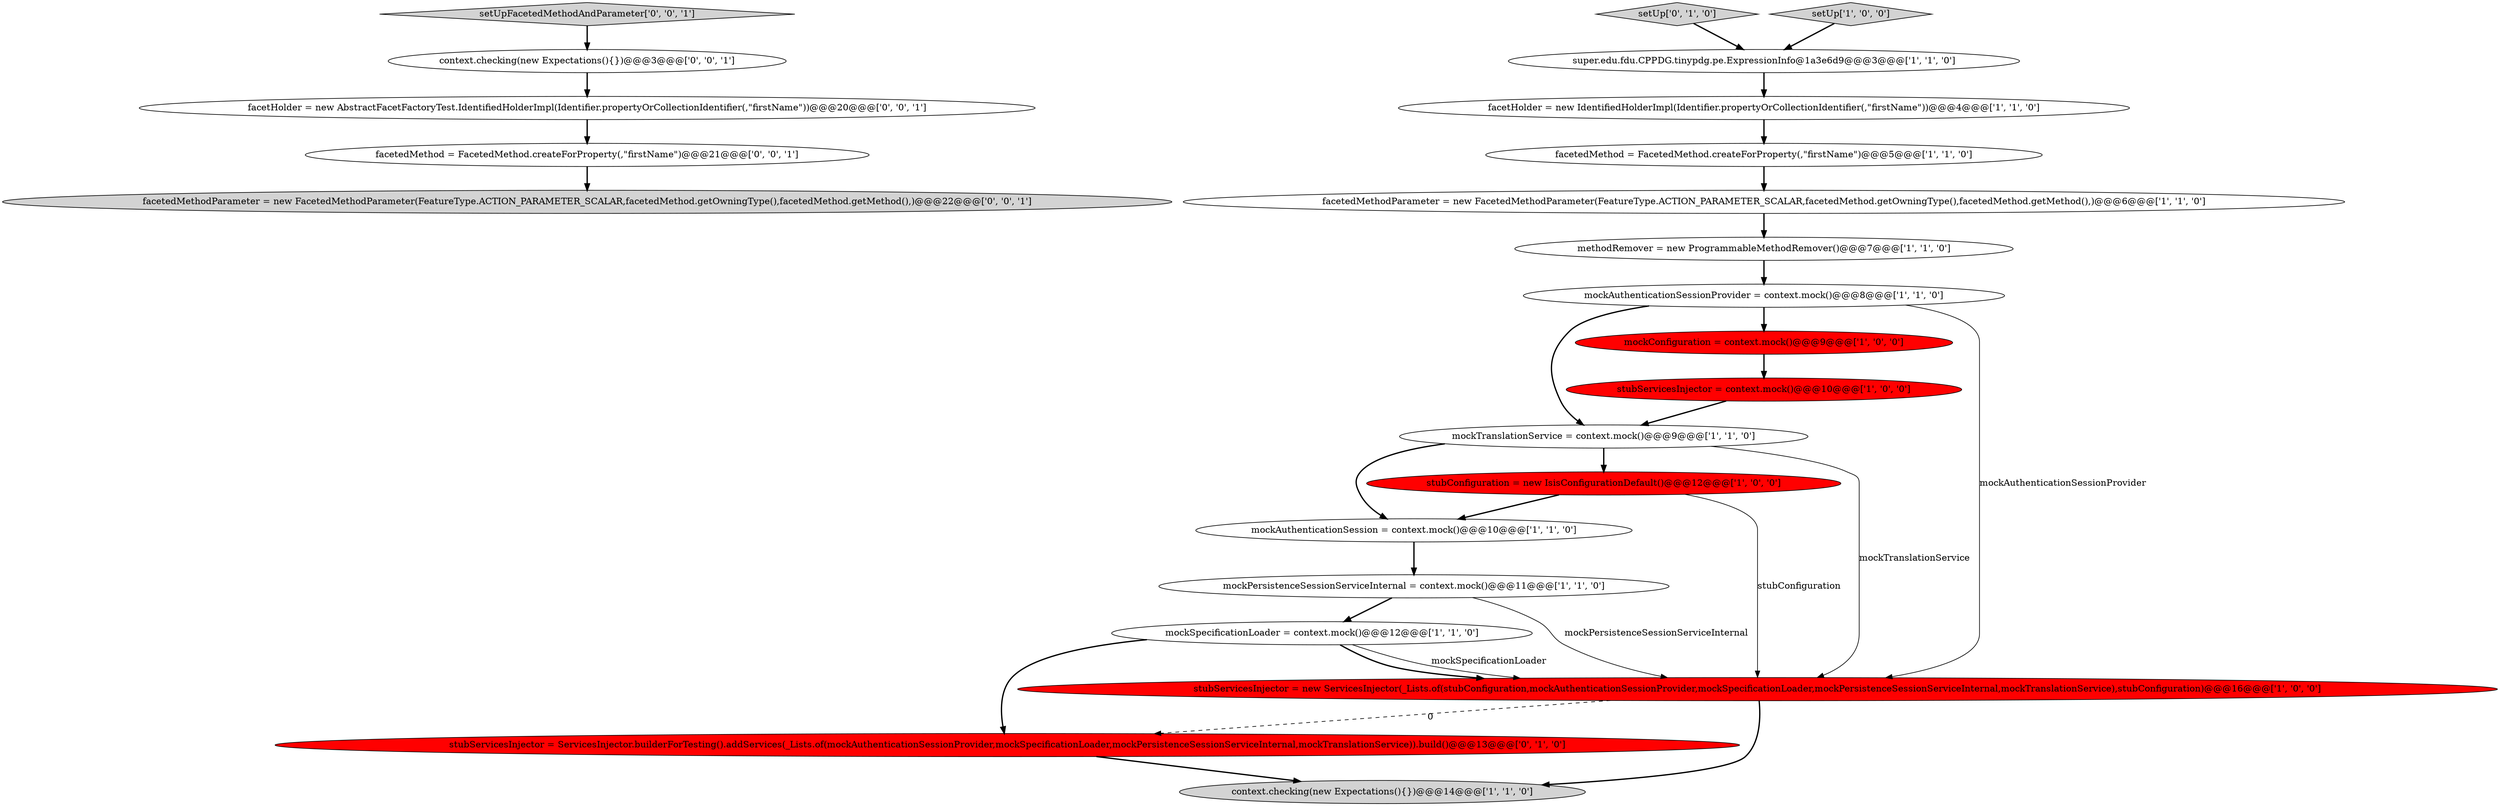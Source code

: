 digraph {
19 [style = filled, label = "facetedMethodParameter = new FacetedMethodParameter(FeatureType.ACTION_PARAMETER_SCALAR,facetedMethod.getOwningType(),facetedMethod.getMethod(),)@@@22@@@['0', '0', '1']", fillcolor = lightgray, shape = ellipse image = "AAA0AAABBB3BBB"];
3 [style = filled, label = "mockConfiguration = context.mock()@@@9@@@['1', '0', '0']", fillcolor = red, shape = ellipse image = "AAA1AAABBB1BBB"];
1 [style = filled, label = "mockSpecificationLoader = context.mock()@@@12@@@['1', '1', '0']", fillcolor = white, shape = ellipse image = "AAA0AAABBB1BBB"];
0 [style = filled, label = "super.edu.fdu.CPPDG.tinypdg.pe.ExpressionInfo@1a3e6d9@@@3@@@['1', '1', '0']", fillcolor = white, shape = ellipse image = "AAA0AAABBB1BBB"];
16 [style = filled, label = "setUp['0', '1', '0']", fillcolor = lightgray, shape = diamond image = "AAA0AAABBB2BBB"];
11 [style = filled, label = "stubServicesInjector = context.mock()@@@10@@@['1', '0', '0']", fillcolor = red, shape = ellipse image = "AAA1AAABBB1BBB"];
13 [style = filled, label = "setUp['1', '0', '0']", fillcolor = lightgray, shape = diamond image = "AAA0AAABBB1BBB"];
14 [style = filled, label = "mockTranslationService = context.mock()@@@9@@@['1', '1', '0']", fillcolor = white, shape = ellipse image = "AAA0AAABBB1BBB"];
9 [style = filled, label = "mockPersistenceSessionServiceInternal = context.mock()@@@11@@@['1', '1', '0']", fillcolor = white, shape = ellipse image = "AAA0AAABBB1BBB"];
22 [style = filled, label = "setUpFacetedMethodAndParameter['0', '0', '1']", fillcolor = lightgray, shape = diamond image = "AAA0AAABBB3BBB"];
18 [style = filled, label = "facetHolder = new AbstractFacetFactoryTest.IdentifiedHolderImpl(Identifier.propertyOrCollectionIdentifier(,\"firstName\"))@@@20@@@['0', '0', '1']", fillcolor = white, shape = ellipse image = "AAA0AAABBB3BBB"];
2 [style = filled, label = "facetHolder = new IdentifiedHolderImpl(Identifier.propertyOrCollectionIdentifier(,\"firstName\"))@@@4@@@['1', '1', '0']", fillcolor = white, shape = ellipse image = "AAA0AAABBB1BBB"];
15 [style = filled, label = "stubServicesInjector = new ServicesInjector(_Lists.of(stubConfiguration,mockAuthenticationSessionProvider,mockSpecificationLoader,mockPersistenceSessionServiceInternal,mockTranslationService),stubConfiguration)@@@16@@@['1', '0', '0']", fillcolor = red, shape = ellipse image = "AAA1AAABBB1BBB"];
17 [style = filled, label = "stubServicesInjector = ServicesInjector.builderForTesting().addServices(_Lists.of(mockAuthenticationSessionProvider,mockSpecificationLoader,mockPersistenceSessionServiceInternal,mockTranslationService)).build()@@@13@@@['0', '1', '0']", fillcolor = red, shape = ellipse image = "AAA1AAABBB2BBB"];
4 [style = filled, label = "methodRemover = new ProgrammableMethodRemover()@@@7@@@['1', '1', '0']", fillcolor = white, shape = ellipse image = "AAA0AAABBB1BBB"];
7 [style = filled, label = "facetedMethodParameter = new FacetedMethodParameter(FeatureType.ACTION_PARAMETER_SCALAR,facetedMethod.getOwningType(),facetedMethod.getMethod(),)@@@6@@@['1', '1', '0']", fillcolor = white, shape = ellipse image = "AAA0AAABBB1BBB"];
12 [style = filled, label = "stubConfiguration = new IsisConfigurationDefault()@@@12@@@['1', '0', '0']", fillcolor = red, shape = ellipse image = "AAA1AAABBB1BBB"];
20 [style = filled, label = "context.checking(new Expectations(){})@@@3@@@['0', '0', '1']", fillcolor = white, shape = ellipse image = "AAA0AAABBB3BBB"];
5 [style = filled, label = "mockAuthenticationSessionProvider = context.mock()@@@8@@@['1', '1', '0']", fillcolor = white, shape = ellipse image = "AAA0AAABBB1BBB"];
10 [style = filled, label = "facetedMethod = FacetedMethod.createForProperty(,\"firstName\")@@@5@@@['1', '1', '0']", fillcolor = white, shape = ellipse image = "AAA0AAABBB1BBB"];
8 [style = filled, label = "mockAuthenticationSession = context.mock()@@@10@@@['1', '1', '0']", fillcolor = white, shape = ellipse image = "AAA0AAABBB1BBB"];
21 [style = filled, label = "facetedMethod = FacetedMethod.createForProperty(,\"firstName\")@@@21@@@['0', '0', '1']", fillcolor = white, shape = ellipse image = "AAA0AAABBB3BBB"];
6 [style = filled, label = "context.checking(new Expectations(){})@@@14@@@['1', '1', '0']", fillcolor = lightgray, shape = ellipse image = "AAA0AAABBB1BBB"];
5->3 [style = bold, label=""];
1->15 [style = solid, label="mockSpecificationLoader"];
16->0 [style = bold, label=""];
9->15 [style = solid, label="mockPersistenceSessionServiceInternal"];
21->19 [style = bold, label=""];
11->14 [style = bold, label=""];
17->6 [style = bold, label=""];
1->15 [style = bold, label=""];
0->2 [style = bold, label=""];
3->11 [style = bold, label=""];
15->6 [style = bold, label=""];
14->15 [style = solid, label="mockTranslationService"];
7->4 [style = bold, label=""];
5->14 [style = bold, label=""];
2->10 [style = bold, label=""];
10->7 [style = bold, label=""];
5->15 [style = solid, label="mockAuthenticationSessionProvider"];
1->17 [style = bold, label=""];
20->18 [style = bold, label=""];
22->20 [style = bold, label=""];
12->15 [style = solid, label="stubConfiguration"];
12->8 [style = bold, label=""];
14->12 [style = bold, label=""];
8->9 [style = bold, label=""];
15->17 [style = dashed, label="0"];
14->8 [style = bold, label=""];
18->21 [style = bold, label=""];
9->1 [style = bold, label=""];
4->5 [style = bold, label=""];
13->0 [style = bold, label=""];
}
